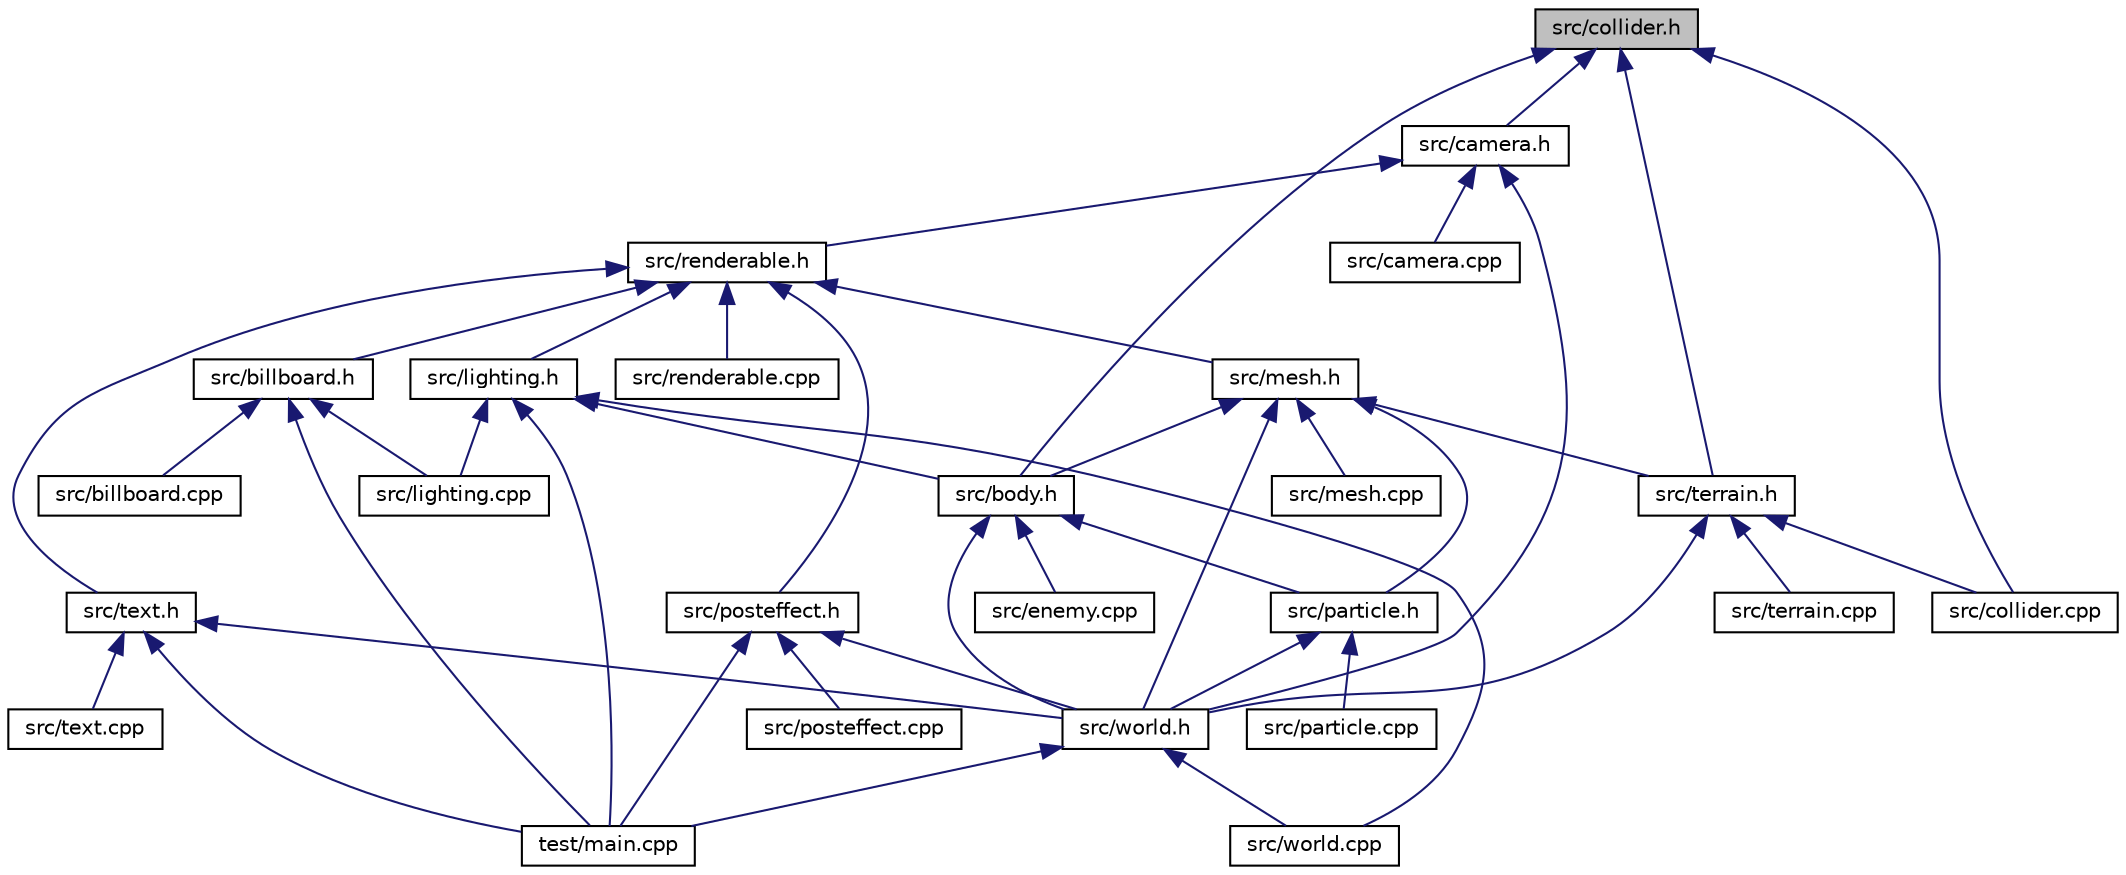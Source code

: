 digraph "src/collider.h"
{
  edge [fontname="Helvetica",fontsize="10",labelfontname="Helvetica",labelfontsize="10"];
  node [fontname="Helvetica",fontsize="10",shape=record];
  Node1 [label="src/collider.h",height=0.2,width=0.4,color="black", fillcolor="grey75", style="filled", fontcolor="black"];
  Node1 -> Node2 [dir="back",color="midnightblue",fontsize="10",style="solid"];
  Node2 [label="src/body.h",height=0.2,width=0.4,color="black", fillcolor="white", style="filled",URL="$body_8h.html"];
  Node2 -> Node3 [dir="back",color="midnightblue",fontsize="10",style="solid"];
  Node3 [label="src/enemy.cpp",height=0.2,width=0.4,color="black", fillcolor="white", style="filled",URL="$enemy_8cpp.html"];
  Node2 -> Node4 [dir="back",color="midnightblue",fontsize="10",style="solid"];
  Node4 [label="src/particle.h",height=0.2,width=0.4,color="black", fillcolor="white", style="filled",URL="$particle_8h.html"];
  Node4 -> Node5 [dir="back",color="midnightblue",fontsize="10",style="solid"];
  Node5 [label="src/particle.cpp",height=0.2,width=0.4,color="black", fillcolor="white", style="filled",URL="$particle_8cpp.html"];
  Node4 -> Node6 [dir="back",color="midnightblue",fontsize="10",style="solid"];
  Node6 [label="src/world.h",height=0.2,width=0.4,color="black", fillcolor="white", style="filled",URL="$world_8h.html"];
  Node6 -> Node7 [dir="back",color="midnightblue",fontsize="10",style="solid"];
  Node7 [label="src/world.cpp",height=0.2,width=0.4,color="black", fillcolor="white", style="filled",URL="$world_8cpp.html"];
  Node6 -> Node8 [dir="back",color="midnightblue",fontsize="10",style="solid"];
  Node8 [label="test/main.cpp",height=0.2,width=0.4,color="black", fillcolor="white", style="filled",URL="$main_8cpp.html"];
  Node2 -> Node6 [dir="back",color="midnightblue",fontsize="10",style="solid"];
  Node1 -> Node9 [dir="back",color="midnightblue",fontsize="10",style="solid"];
  Node9 [label="src/camera.h",height=0.2,width=0.4,color="black", fillcolor="white", style="filled",URL="$camera_8h.html"];
  Node9 -> Node10 [dir="back",color="midnightblue",fontsize="10",style="solid"];
  Node10 [label="src/camera.cpp",height=0.2,width=0.4,color="black", fillcolor="white", style="filled",URL="$camera_8cpp.html"];
  Node9 -> Node11 [dir="back",color="midnightblue",fontsize="10",style="solid"];
  Node11 [label="src/renderable.h",height=0.2,width=0.4,color="black", fillcolor="white", style="filled",URL="$renderable_8h.html"];
  Node11 -> Node12 [dir="back",color="midnightblue",fontsize="10",style="solid"];
  Node12 [label="src/billboard.h",height=0.2,width=0.4,color="black", fillcolor="white", style="filled",URL="$billboard_8h.html"];
  Node12 -> Node13 [dir="back",color="midnightblue",fontsize="10",style="solid"];
  Node13 [label="src/billboard.cpp",height=0.2,width=0.4,color="black", fillcolor="white", style="filled",URL="$billboard_8cpp.html"];
  Node12 -> Node14 [dir="back",color="midnightblue",fontsize="10",style="solid"];
  Node14 [label="src/lighting.cpp",height=0.2,width=0.4,color="black", fillcolor="white", style="filled",URL="$lighting_8cpp.html"];
  Node12 -> Node8 [dir="back",color="midnightblue",fontsize="10",style="solid"];
  Node11 -> Node15 [dir="back",color="midnightblue",fontsize="10",style="solid"];
  Node15 [label="src/lighting.h",height=0.2,width=0.4,color="black", fillcolor="white", style="filled",URL="$lighting_8h.html"];
  Node15 -> Node2 [dir="back",color="midnightblue",fontsize="10",style="solid"];
  Node15 -> Node14 [dir="back",color="midnightblue",fontsize="10",style="solid"];
  Node15 -> Node7 [dir="back",color="midnightblue",fontsize="10",style="solid"];
  Node15 -> Node8 [dir="back",color="midnightblue",fontsize="10",style="solid"];
  Node11 -> Node16 [dir="back",color="midnightblue",fontsize="10",style="solid"];
  Node16 [label="src/mesh.h",height=0.2,width=0.4,color="black", fillcolor="white", style="filled",URL="$mesh_8h.html"];
  Node16 -> Node2 [dir="back",color="midnightblue",fontsize="10",style="solid"];
  Node16 -> Node17 [dir="back",color="midnightblue",fontsize="10",style="solid"];
  Node17 [label="src/mesh.cpp",height=0.2,width=0.4,color="black", fillcolor="white", style="filled",URL="$mesh_8cpp.html"];
  Node16 -> Node4 [dir="back",color="midnightblue",fontsize="10",style="solid"];
  Node16 -> Node18 [dir="back",color="midnightblue",fontsize="10",style="solid"];
  Node18 [label="src/terrain.h",height=0.2,width=0.4,color="black", fillcolor="white", style="filled",URL="$terrain_8h.html"];
  Node18 -> Node19 [dir="back",color="midnightblue",fontsize="10",style="solid"];
  Node19 [label="src/collider.cpp",height=0.2,width=0.4,color="black", fillcolor="white", style="filled",URL="$collider_8cpp.html"];
  Node18 -> Node20 [dir="back",color="midnightblue",fontsize="10",style="solid"];
  Node20 [label="src/terrain.cpp",height=0.2,width=0.4,color="black", fillcolor="white", style="filled",URL="$terrain_8cpp.html"];
  Node18 -> Node6 [dir="back",color="midnightblue",fontsize="10",style="solid"];
  Node16 -> Node6 [dir="back",color="midnightblue",fontsize="10",style="solid"];
  Node11 -> Node21 [dir="back",color="midnightblue",fontsize="10",style="solid"];
  Node21 [label="src/posteffect.h",height=0.2,width=0.4,color="black", fillcolor="white", style="filled",URL="$posteffect_8h.html"];
  Node21 -> Node22 [dir="back",color="midnightblue",fontsize="10",style="solid"];
  Node22 [label="src/posteffect.cpp",height=0.2,width=0.4,color="black", fillcolor="white", style="filled",URL="$posteffect_8cpp.html"];
  Node21 -> Node6 [dir="back",color="midnightblue",fontsize="10",style="solid"];
  Node21 -> Node8 [dir="back",color="midnightblue",fontsize="10",style="solid"];
  Node11 -> Node23 [dir="back",color="midnightblue",fontsize="10",style="solid"];
  Node23 [label="src/renderable.cpp",height=0.2,width=0.4,color="black", fillcolor="white", style="filled",URL="$renderable_8cpp.html"];
  Node11 -> Node24 [dir="back",color="midnightblue",fontsize="10",style="solid"];
  Node24 [label="src/text.h",height=0.2,width=0.4,color="black", fillcolor="white", style="filled",URL="$text_8h.html"];
  Node24 -> Node25 [dir="back",color="midnightblue",fontsize="10",style="solid"];
  Node25 [label="src/text.cpp",height=0.2,width=0.4,color="black", fillcolor="white", style="filled",URL="$text_8cpp.html"];
  Node24 -> Node6 [dir="back",color="midnightblue",fontsize="10",style="solid"];
  Node24 -> Node8 [dir="back",color="midnightblue",fontsize="10",style="solid"];
  Node9 -> Node6 [dir="back",color="midnightblue",fontsize="10",style="solid"];
  Node1 -> Node19 [dir="back",color="midnightblue",fontsize="10",style="solid"];
  Node1 -> Node18 [dir="back",color="midnightblue",fontsize="10",style="solid"];
}
